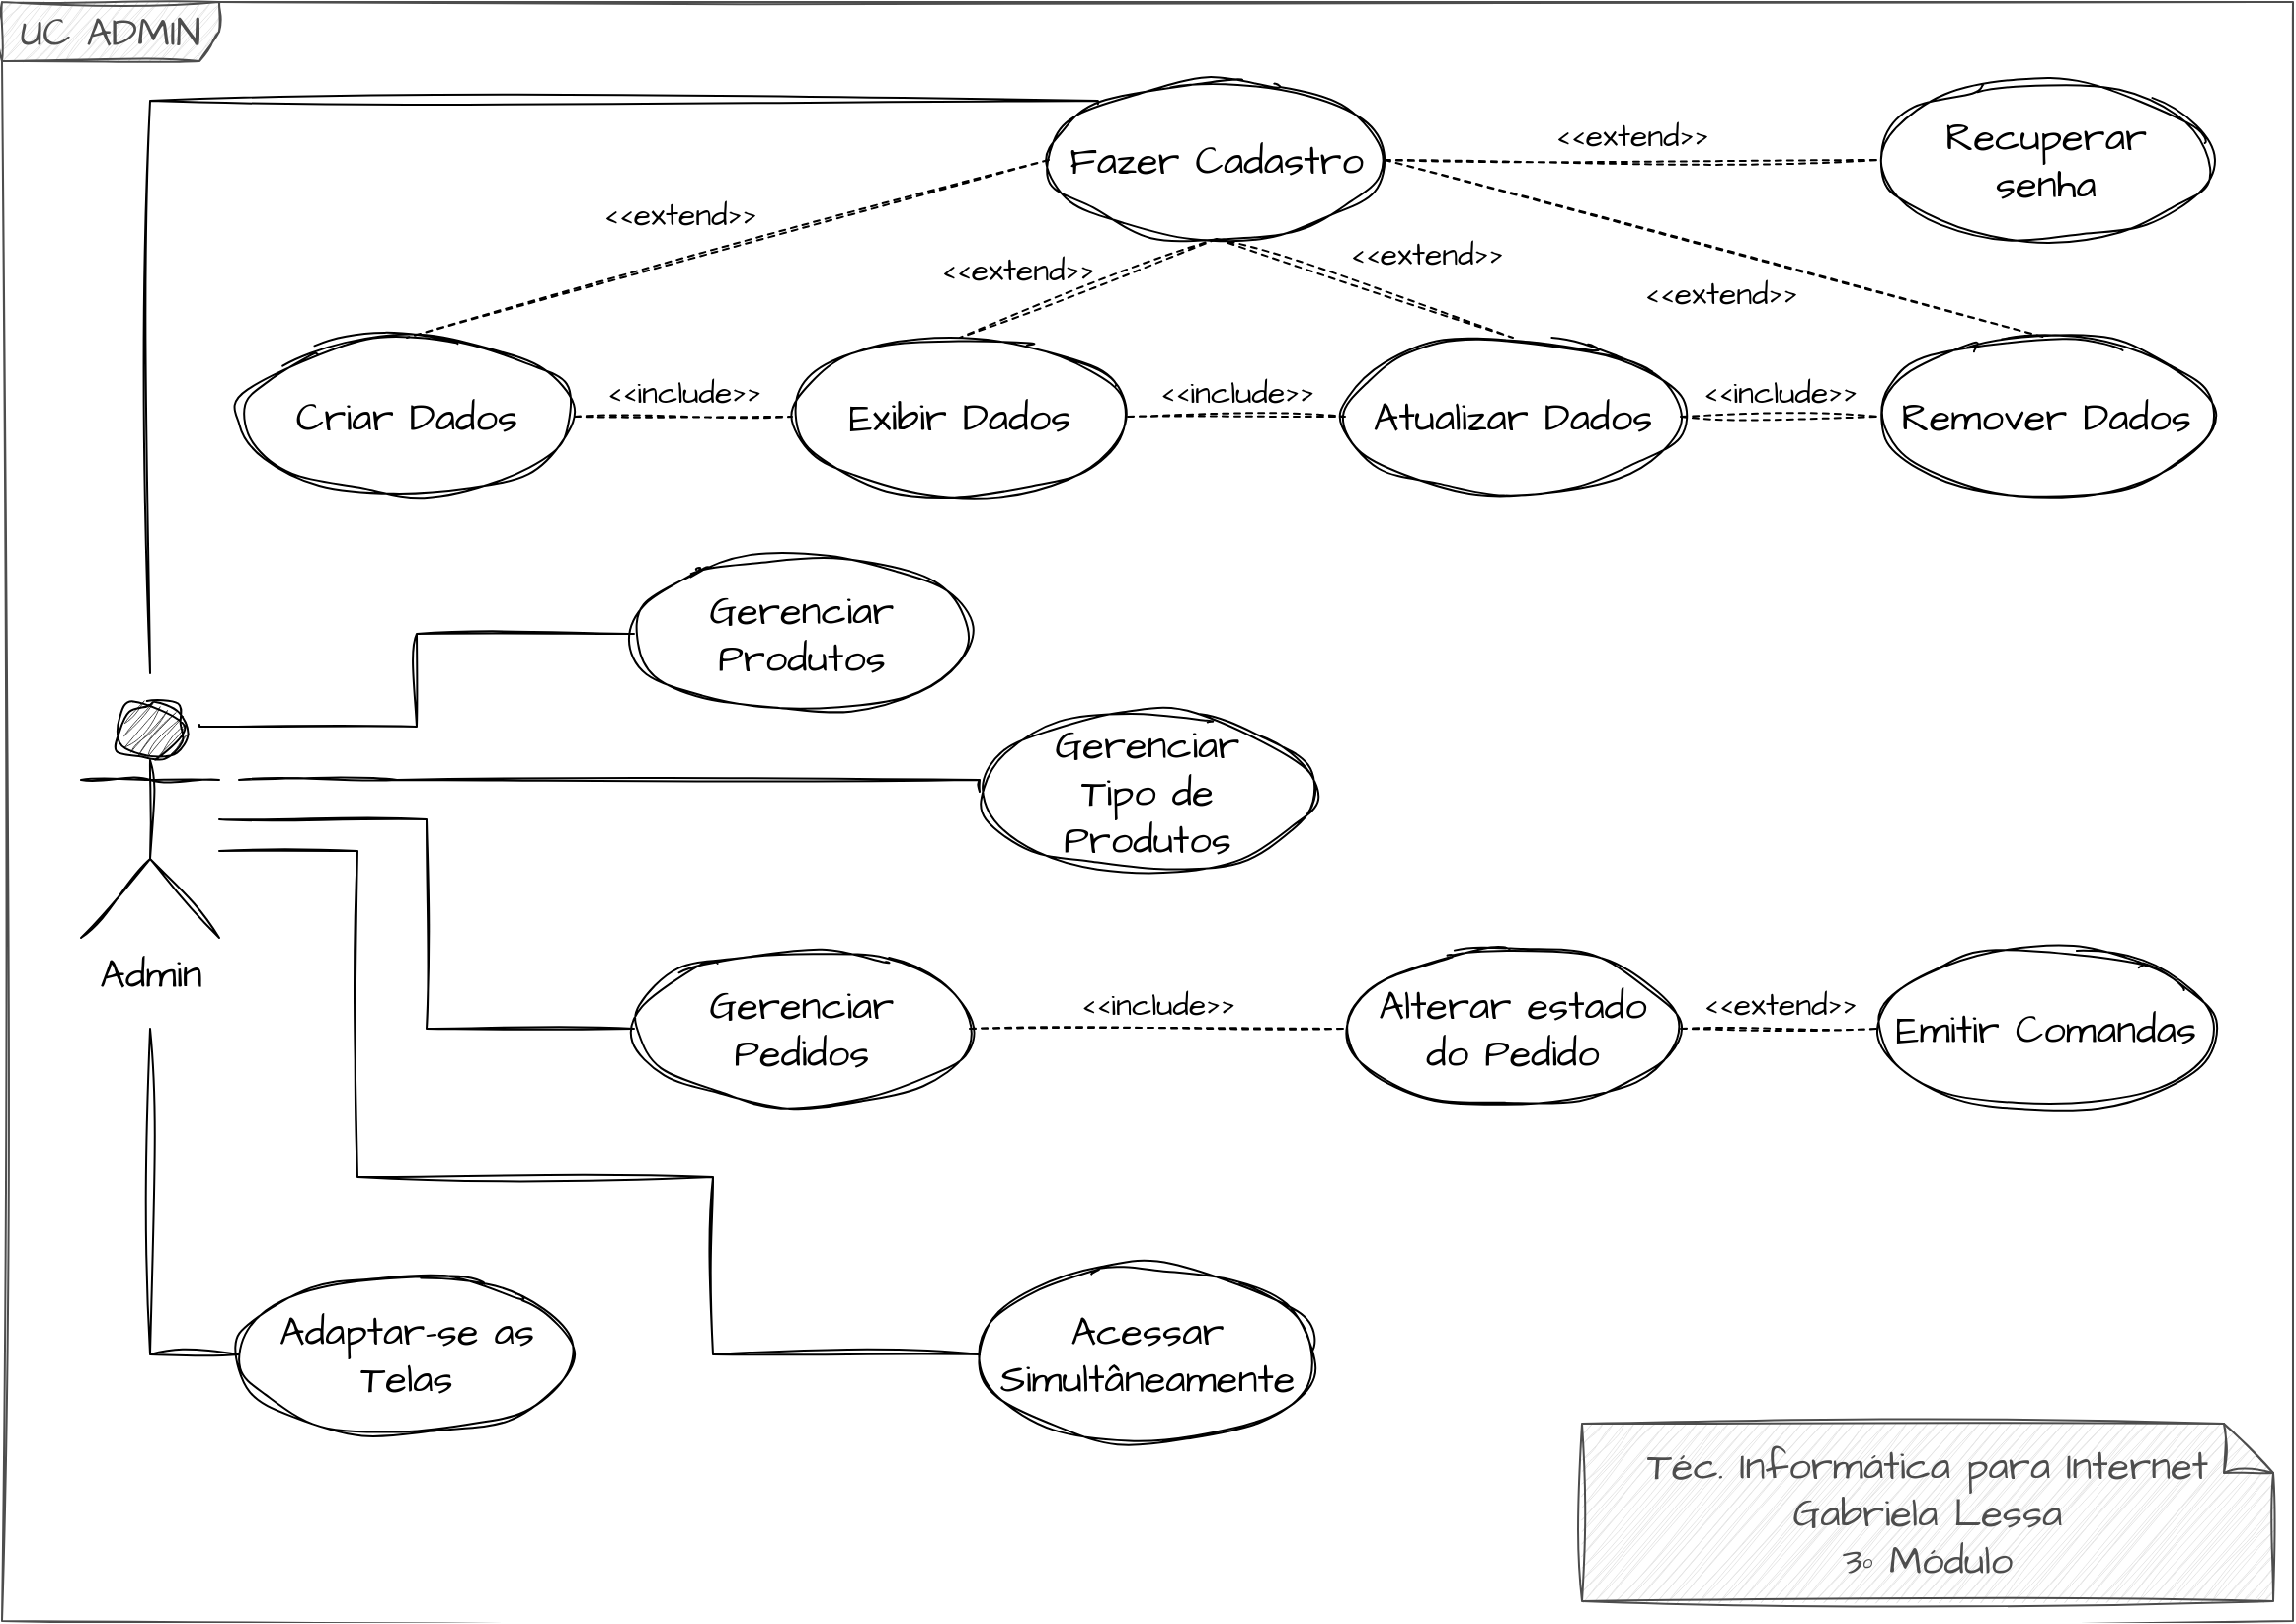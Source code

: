 <mxfile version="21.5.0" type="github">
  <diagram name="Página-1" id="oaLF5jLpRGnT7tSJAdiF">
    <mxGraphModel dx="1434" dy="788" grid="1" gridSize="10" guides="1" tooltips="1" connect="1" arrows="1" fold="1" page="1" pageScale="1" pageWidth="1169" pageHeight="827" math="0" shadow="0">
      <root>
        <mxCell id="0" />
        <mxCell id="1" parent="0" />
        <mxCell id="Gfg9nV2irQwumm-8BDyB-47" value="UC ADMIN" style="shape=umlFrame;whiteSpace=wrap;html=1;pointerEvents=0;hachureGap=4;fontFamily=Architects Daughter;fontSource=https%3A%2F%2Ffonts.googleapis.com%2Fcss%3Ffamily%3DArchitects%2BDaughter;fontSize=20;width=110;height=30;strokeColor=#4D4D4D;fontColor=#4D4D4D;rounded=0;fillColor=#E6E6E6;fillStyle=hachure;sketch=1;curveFitting=1;jiggle=2;" parent="1" vertex="1">
          <mxGeometry width="1160" height="820" as="geometry" />
        </mxCell>
        <mxCell id="Gfg9nV2irQwumm-8BDyB-28" style="edgeStyle=orthogonalEdgeStyle;hachureGap=4;orthogonalLoop=1;jettySize=auto;html=1;entryX=0;entryY=0.5;entryDx=0;entryDy=0;fontFamily=Architects Daughter;fontSource=https%3A%2F%2Ffonts.googleapis.com%2Fcss%3Ffamily%3DArchitects%2BDaughter;fontSize=16;rounded=0;endArrow=none;endFill=0;sketch=1;curveFitting=1;jiggle=2;" parent="1" target="Gfg9nV2irQwumm-8BDyB-4" edge="1">
          <mxGeometry relative="1" as="geometry">
            <mxPoint x="100" y="366" as="sourcePoint" />
            <Array as="points">
              <mxPoint x="100" y="367" />
              <mxPoint x="210" y="367" />
              <mxPoint x="210" y="320" />
            </Array>
          </mxGeometry>
        </mxCell>
        <mxCell id="Gfg9nV2irQwumm-8BDyB-36" style="edgeStyle=orthogonalEdgeStyle;hachureGap=4;orthogonalLoop=1;jettySize=auto;html=1;entryX=0;entryY=0.5;entryDx=0;entryDy=0;fontFamily=Architects Daughter;fontSource=https%3A%2F%2Ffonts.googleapis.com%2Fcss%3Ffamily%3DArchitects%2BDaughter;fontSize=16;endArrow=none;endFill=0;rounded=0;sketch=1;curveFitting=1;jiggle=2;" parent="1" target="Gfg9nV2irQwumm-8BDyB-5" edge="1">
          <mxGeometry relative="1" as="geometry">
            <mxPoint x="120" y="394" as="sourcePoint" />
            <Array as="points">
              <mxPoint x="200" y="394" />
              <mxPoint x="200" y="394" />
            </Array>
          </mxGeometry>
        </mxCell>
        <mxCell id="Gfg9nV2irQwumm-8BDyB-37" style="edgeStyle=orthogonalEdgeStyle;hachureGap=4;orthogonalLoop=1;jettySize=auto;html=1;entryX=0;entryY=0.5;entryDx=0;entryDy=0;fontFamily=Architects Daughter;fontSource=https%3A%2F%2Ffonts.googleapis.com%2Fcss%3Ffamily%3DArchitects%2BDaughter;fontSize=16;rounded=0;endArrow=none;endFill=0;sketch=1;curveFitting=1;jiggle=2;" parent="1" source="L0_0jlxHTg8-q-Jsbypg-2" target="Gfg9nV2irQwumm-8BDyB-12" edge="1">
          <mxGeometry relative="1" as="geometry" />
        </mxCell>
        <mxCell id="Gfg9nV2irQwumm-8BDyB-38" style="edgeStyle=orthogonalEdgeStyle;hachureGap=4;orthogonalLoop=1;jettySize=auto;html=1;entryX=0;entryY=0;entryDx=0;entryDy=0;fontFamily=Architects Daughter;fontSource=https%3A%2F%2Ffonts.googleapis.com%2Fcss%3Ffamily%3DArchitects%2BDaughter;fontSize=16;endArrow=none;endFill=0;rounded=0;sketch=1;curveFitting=1;jiggle=2;" parent="1" target="Gfg9nV2irQwumm-8BDyB-7" edge="1">
          <mxGeometry relative="1" as="geometry">
            <mxPoint x="75" y="340" as="sourcePoint" />
            <Array as="points">
              <mxPoint x="75" y="50" />
              <mxPoint x="555" y="50" />
            </Array>
          </mxGeometry>
        </mxCell>
        <mxCell id="Gfg9nV2irQwumm-8BDyB-45" style="edgeStyle=orthogonalEdgeStyle;hachureGap=4;orthogonalLoop=1;jettySize=auto;html=1;entryX=0;entryY=0.5;entryDx=0;entryDy=0;fontFamily=Architects Daughter;fontSource=https%3A%2F%2Ffonts.googleapis.com%2Fcss%3Ffamily%3DArchitects%2BDaughter;fontSize=16;endArrow=none;endFill=0;rounded=0;sketch=1;curveFitting=1;jiggle=2;" parent="1" source="L0_0jlxHTg8-q-Jsbypg-2" target="Gfg9nV2irQwumm-8BDyB-17" edge="1">
          <mxGeometry relative="1" as="geometry">
            <Array as="points">
              <mxPoint x="180" y="430" />
              <mxPoint x="180" y="595" />
              <mxPoint x="360" y="595" />
              <mxPoint x="360" y="685" />
            </Array>
          </mxGeometry>
        </mxCell>
        <mxCell id="Gfg9nV2irQwumm-8BDyB-46" style="edgeStyle=orthogonalEdgeStyle;hachureGap=4;orthogonalLoop=1;jettySize=auto;html=1;fontFamily=Architects Daughter;fontSource=https%3A%2F%2Ffonts.googleapis.com%2Fcss%3Ffamily%3DArchitects%2BDaughter;fontSize=16;endArrow=none;endFill=0;rounded=0;entryX=0;entryY=0.5;entryDx=0;entryDy=0;sketch=1;curveFitting=1;jiggle=2;" parent="1" target="Gfg9nV2irQwumm-8BDyB-18" edge="1">
          <mxGeometry relative="1" as="geometry">
            <mxPoint x="75" y="520" as="sourcePoint" />
            <Array as="points">
              <mxPoint x="75" y="685" />
            </Array>
            <mxPoint x="110" y="710" as="targetPoint" />
          </mxGeometry>
        </mxCell>
        <mxCell id="L0_0jlxHTg8-q-Jsbypg-2" value="Admin" style="shape=umlActor;verticalLabelPosition=bottom;verticalAlign=top;html=1;hachureGap=4;fontFamily=Architects Daughter;fontSource=https%3A%2F%2Ffonts.googleapis.com%2Fcss%3Ffamily%3DArchitects%2BDaughter;fontSize=20;rounded=0;fillStyle=hatch;fillColor=#4D4D4D;sketch=1;curveFitting=1;jiggle=2;" parent="1" vertex="1">
          <mxGeometry x="40" y="354" width="70" height="120" as="geometry" />
        </mxCell>
        <mxCell id="Gfg9nV2irQwumm-8BDyB-2" value="&lt;div style=&quot;border-color: var(--border-color);&quot;&gt;Téc. Informática para Internet&lt;/div&gt;&lt;div style=&quot;border-color: var(--border-color);&quot;&gt;&lt;span style=&quot;border-color: var(--border-color); background-color: initial;&quot;&gt;Gabriela Lessa&lt;/span&gt;&lt;/div&gt;&lt;div style=&quot;border-color: var(--border-color);&quot;&gt;&lt;span style=&quot;border-color: var(--border-color); background-color: initial;&quot;&gt;3º Módulo&lt;/span&gt;&lt;/div&gt;" style="shape=note2;boundedLbl=1;whiteSpace=wrap;html=1;size=25;verticalAlign=middle;align=center;hachureGap=4;fontFamily=Architects Daughter;fontSource=https%3A%2F%2Ffonts.googleapis.com%2Fcss%3Ffamily%3DArchitects%2BDaughter;fontSize=20;fillColor=#E6E6E6;rounded=0;fontColor=#4D4D4D;strokeColor=#4D4D4D;fillStyle=hachure;sketch=1;curveFitting=1;jiggle=2;" parent="1" vertex="1">
          <mxGeometry x="800" y="720" width="350" height="90" as="geometry" />
        </mxCell>
        <mxCell id="Gfg9nV2irQwumm-8BDyB-4" value="Gerenciar&lt;br&gt;Produtos" style="ellipse;whiteSpace=wrap;html=1;hachureGap=4;fontFamily=Architects Daughter;fontSource=https%3A%2F%2Ffonts.googleapis.com%2Fcss%3Ffamily%3DArchitects%2BDaughter;fontSize=20;fillColor=none;rounded=0;sketch=1;curveFitting=1;jiggle=2;" parent="1" vertex="1">
          <mxGeometry x="320" y="280" width="170" height="80" as="geometry" />
        </mxCell>
        <mxCell id="Gfg9nV2irQwumm-8BDyB-5" value="Gerenciar&lt;br&gt;Tipo de&lt;br&gt;Produtos" style="ellipse;whiteSpace=wrap;html=1;hachureGap=4;fontFamily=Architects Daughter;fontSource=https%3A%2F%2Ffonts.googleapis.com%2Fcss%3Ffamily%3DArchitects%2BDaughter;fontSize=20;fillColor=none;rounded=0;sketch=1;curveFitting=1;jiggle=2;" parent="1" vertex="1">
          <mxGeometry x="495" y="360" width="170" height="80" as="geometry" />
        </mxCell>
        <mxCell id="Gfg9nV2irQwumm-8BDyB-7" value="Fazer Cadastro" style="ellipse;whiteSpace=wrap;html=1;hachureGap=4;fontFamily=Architects Daughter;fontSource=https%3A%2F%2Ffonts.googleapis.com%2Fcss%3Ffamily%3DArchitects%2BDaughter;fontSize=20;fillColor=none;rounded=0;sketch=1;curveFitting=1;jiggle=2;" parent="1" vertex="1">
          <mxGeometry x="530" y="40" width="170" height="80" as="geometry" />
        </mxCell>
        <mxCell id="Gfg9nV2irQwumm-8BDyB-8" value="Criar Dados" style="ellipse;whiteSpace=wrap;html=1;hachureGap=4;fontFamily=Architects Daughter;fontSource=https%3A%2F%2Ffonts.googleapis.com%2Fcss%3Ffamily%3DArchitects%2BDaughter;fontSize=20;fillColor=none;rounded=0;sketch=1;curveFitting=1;jiggle=2;" parent="1" vertex="1">
          <mxGeometry x="120" y="170" width="170" height="80" as="geometry" />
        </mxCell>
        <mxCell id="Gfg9nV2irQwumm-8BDyB-9" value="Exibir Dados" style="ellipse;whiteSpace=wrap;html=1;hachureGap=4;fontFamily=Architects Daughter;fontSource=https%3A%2F%2Ffonts.googleapis.com%2Fcss%3Ffamily%3DArchitects%2BDaughter;fontSize=20;fillColor=none;rounded=0;sketch=1;curveFitting=1;jiggle=2;" parent="1" vertex="1">
          <mxGeometry x="400" y="170" width="170" height="80" as="geometry" />
        </mxCell>
        <mxCell id="Gfg9nV2irQwumm-8BDyB-10" value="Atualizar Dados" style="ellipse;whiteSpace=wrap;html=1;hachureGap=4;fontFamily=Architects Daughter;fontSource=https%3A%2F%2Ffonts.googleapis.com%2Fcss%3Ffamily%3DArchitects%2BDaughter;fontSize=20;fillColor=none;rounded=0;sketch=1;curveFitting=1;jiggle=2;" parent="1" vertex="1">
          <mxGeometry x="680" y="170" width="170" height="80" as="geometry" />
        </mxCell>
        <mxCell id="Gfg9nV2irQwumm-8BDyB-11" value="Remover Dados" style="ellipse;whiteSpace=wrap;html=1;hachureGap=4;fontFamily=Architects Daughter;fontSource=https%3A%2F%2Ffonts.googleapis.com%2Fcss%3Ffamily%3DArchitects%2BDaughter;fontSize=20;fillColor=none;rounded=0;sketch=1;curveFitting=1;jiggle=2;" parent="1" vertex="1">
          <mxGeometry x="950" y="170" width="170" height="80" as="geometry" />
        </mxCell>
        <mxCell id="Gfg9nV2irQwumm-8BDyB-12" value="Gerenciar&lt;br&gt;Pedidos" style="ellipse;whiteSpace=wrap;html=1;hachureGap=4;fontFamily=Architects Daughter;fontSource=https%3A%2F%2Ffonts.googleapis.com%2Fcss%3Ffamily%3DArchitects%2BDaughter;fontSize=20;fillColor=none;rounded=0;sketch=1;curveFitting=1;jiggle=2;" parent="1" vertex="1">
          <mxGeometry x="320" y="480" width="170" height="80" as="geometry" />
        </mxCell>
        <mxCell id="Gfg9nV2irQwumm-8BDyB-13" value="Recuperar &lt;br&gt;senha" style="ellipse;whiteSpace=wrap;html=1;hachureGap=4;fontFamily=Architects Daughter;fontSource=https%3A%2F%2Ffonts.googleapis.com%2Fcss%3Ffamily%3DArchitects%2BDaughter;fontSize=20;fillColor=none;rounded=0;sketch=1;curveFitting=1;jiggle=2;" parent="1" vertex="1">
          <mxGeometry x="950" y="40" width="170" height="80" as="geometry" />
        </mxCell>
        <mxCell id="Gfg9nV2irQwumm-8BDyB-14" value="Emitir Comandas" style="ellipse;whiteSpace=wrap;html=1;hachureGap=4;fontFamily=Architects Daughter;fontSource=https%3A%2F%2Ffonts.googleapis.com%2Fcss%3Ffamily%3DArchitects%2BDaughter;fontSize=20;fillColor=none;rounded=0;sketch=1;curveFitting=1;jiggle=2;" parent="1" vertex="1">
          <mxGeometry x="950" y="480" width="170" height="80" as="geometry" />
        </mxCell>
        <mxCell id="Gfg9nV2irQwumm-8BDyB-15" value="Alterar estado&lt;br&gt;do Pedido" style="ellipse;whiteSpace=wrap;html=1;hachureGap=4;fontFamily=Architects Daughter;fontSource=https%3A%2F%2Ffonts.googleapis.com%2Fcss%3Ffamily%3DArchitects%2BDaughter;fontSize=20;fillColor=none;rounded=0;sketch=1;curveFitting=1;jiggle=2;" parent="1" vertex="1">
          <mxGeometry x="680" y="480" width="170" height="80" as="geometry" />
        </mxCell>
        <mxCell id="Gfg9nV2irQwumm-8BDyB-17" value="Acessar Simultâneamente" style="ellipse;whiteSpace=wrap;html=1;hachureGap=4;fontFamily=Architects Daughter;fontSource=https%3A%2F%2Ffonts.googleapis.com%2Fcss%3Ffamily%3DArchitects%2BDaughter;fontSize=20;fillColor=none;rounded=0;sketch=1;curveFitting=1;jiggle=2;" parent="1" vertex="1">
          <mxGeometry x="495" y="640" width="170" height="90" as="geometry" />
        </mxCell>
        <mxCell id="Gfg9nV2irQwumm-8BDyB-18" value="Adaptar-se as Telas" style="ellipse;whiteSpace=wrap;html=1;hachureGap=4;fontFamily=Architects Daughter;fontSource=https%3A%2F%2Ffonts.googleapis.com%2Fcss%3Ffamily%3DArchitects%2BDaughter;fontSize=20;fillColor=none;rounded=0;sketch=1;curveFitting=1;jiggle=2;" parent="1" vertex="1">
          <mxGeometry x="120" y="645" width="170" height="80" as="geometry" />
        </mxCell>
        <mxCell id="Gfg9nV2irQwumm-8BDyB-19" value="&amp;lt;&amp;lt;include&amp;gt;&amp;gt;" style="html=1;verticalAlign=bottom;labelBackgroundColor=none;endArrow=none;endFill=0;dashed=1;hachureGap=4;fontFamily=Architects Daughter;fontSource=https%3A%2F%2Ffonts.googleapis.com%2Fcss%3Ffamily%3DArchitects%2BDaughter;fontSize=16;rounded=0;exitX=1;exitY=0.5;exitDx=0;exitDy=0;entryX=0;entryY=0.5;entryDx=0;entryDy=0;sketch=1;curveFitting=1;jiggle=2;" parent="1" source="Gfg9nV2irQwumm-8BDyB-8" target="Gfg9nV2irQwumm-8BDyB-9" edge="1">
          <mxGeometry width="160" relative="1" as="geometry">
            <mxPoint x="405" y="280" as="sourcePoint" />
            <mxPoint x="565" y="280" as="targetPoint" />
          </mxGeometry>
        </mxCell>
        <mxCell id="Gfg9nV2irQwumm-8BDyB-20" value="&amp;lt;&amp;lt;include&amp;gt;&amp;gt;" style="html=1;verticalAlign=bottom;labelBackgroundColor=none;endArrow=none;endFill=0;dashed=1;hachureGap=4;fontFamily=Architects Daughter;fontSource=https%3A%2F%2Ffonts.googleapis.com%2Fcss%3Ffamily%3DArchitects%2BDaughter;fontSize=16;rounded=0;exitX=1;exitY=0.5;exitDx=0;exitDy=0;entryX=0;entryY=0.5;entryDx=0;entryDy=0;sketch=1;curveFitting=1;jiggle=2;" parent="1" source="Gfg9nV2irQwumm-8BDyB-9" target="Gfg9nV2irQwumm-8BDyB-10" edge="1">
          <mxGeometry x="-0.006" width="160" relative="1" as="geometry">
            <mxPoint x="595" y="290" as="sourcePoint" />
            <mxPoint x="755" y="290" as="targetPoint" />
            <mxPoint as="offset" />
          </mxGeometry>
        </mxCell>
        <mxCell id="Gfg9nV2irQwumm-8BDyB-21" value="&amp;lt;&amp;lt;include&amp;gt;&amp;gt;" style="html=1;verticalAlign=bottom;labelBackgroundColor=none;endArrow=none;endFill=0;dashed=1;hachureGap=4;fontFamily=Architects Daughter;fontSource=https%3A%2F%2Ffonts.googleapis.com%2Fcss%3Ffamily%3DArchitects%2BDaughter;fontSize=16;rounded=0;exitX=1;exitY=0.5;exitDx=0;exitDy=0;entryX=0;entryY=0.5;entryDx=0;entryDy=0;sketch=1;curveFitting=1;jiggle=2;" parent="1" source="Gfg9nV2irQwumm-8BDyB-10" target="Gfg9nV2irQwumm-8BDyB-11" edge="1">
          <mxGeometry width="160" relative="1" as="geometry">
            <mxPoint x="840" y="280" as="sourcePoint" />
            <mxPoint x="1000" y="280" as="targetPoint" />
          </mxGeometry>
        </mxCell>
        <mxCell id="Gfg9nV2irQwumm-8BDyB-22" value="&amp;lt;&amp;lt;extend&amp;gt;&amp;gt;" style="html=1;verticalAlign=bottom;labelBackgroundColor=none;endArrow=none;endFill=0;dashed=1;hachureGap=4;fontFamily=Architects Daughter;fontSource=https%3A%2F%2Ffonts.googleapis.com%2Fcss%3Ffamily%3DArchitects%2BDaughter;fontSize=16;rounded=0;exitX=1;exitY=0.5;exitDx=0;exitDy=0;entryX=0;entryY=0.5;entryDx=0;entryDy=0;sketch=1;curveFitting=1;jiggle=2;" parent="1" source="Gfg9nV2irQwumm-8BDyB-7" target="Gfg9nV2irQwumm-8BDyB-13" edge="1">
          <mxGeometry width="160" relative="1" as="geometry">
            <mxPoint x="660" y="130" as="sourcePoint" />
            <mxPoint x="820" y="130" as="targetPoint" />
          </mxGeometry>
        </mxCell>
        <mxCell id="Gfg9nV2irQwumm-8BDyB-23" value="&amp;lt;&amp;lt;extend&amp;gt;&amp;gt;" style="html=1;verticalAlign=bottom;labelBackgroundColor=none;endArrow=none;endFill=0;dashed=1;hachureGap=4;fontFamily=Architects Daughter;fontSource=https%3A%2F%2Ffonts.googleapis.com%2Fcss%3Ffamily%3DArchitects%2BDaughter;fontSize=16;rounded=0;exitX=1;exitY=0.5;exitDx=0;exitDy=0;entryX=0.5;entryY=0;entryDx=0;entryDy=0;sketch=1;curveFitting=1;jiggle=2;" parent="1" source="Gfg9nV2irQwumm-8BDyB-7" target="Gfg9nV2irQwumm-8BDyB-11" edge="1">
          <mxGeometry x="0.066" y="-33" width="160" relative="1" as="geometry">
            <mxPoint x="680" y="90" as="sourcePoint" />
            <mxPoint x="790" y="90" as="targetPoint" />
            <mxPoint as="offset" />
          </mxGeometry>
        </mxCell>
        <mxCell id="Gfg9nV2irQwumm-8BDyB-24" value="&amp;lt;&amp;lt;extend&amp;gt;&amp;gt;" style="html=1;verticalAlign=bottom;labelBackgroundColor=none;endArrow=none;endFill=0;dashed=1;hachureGap=4;fontFamily=Architects Daughter;fontSource=https%3A%2F%2Ffonts.googleapis.com%2Fcss%3Ffamily%3DArchitects%2BDaughter;fontSize=16;rounded=0;entryX=0.5;entryY=0;entryDx=0;entryDy=0;exitX=0.5;exitY=1;exitDx=0;exitDy=0;sketch=1;curveFitting=1;jiggle=2;" parent="1" source="Gfg9nV2irQwumm-8BDyB-7" target="Gfg9nV2irQwumm-8BDyB-10" edge="1">
          <mxGeometry x="0.34" y="14" width="160" relative="1" as="geometry">
            <mxPoint x="600" y="150" as="sourcePoint" />
            <mxPoint x="800" y="100" as="targetPoint" />
            <mxPoint x="1" as="offset" />
          </mxGeometry>
        </mxCell>
        <mxCell id="Gfg9nV2irQwumm-8BDyB-25" value="&amp;lt;&amp;lt;extend&amp;gt;&amp;gt;" style="html=1;verticalAlign=bottom;labelBackgroundColor=none;endArrow=none;endFill=0;dashed=1;hachureGap=4;fontFamily=Architects Daughter;fontSource=https%3A%2F%2Ffonts.googleapis.com%2Fcss%3Ffamily%3DArchitects%2BDaughter;fontSize=16;rounded=0;entryX=0.5;entryY=0;entryDx=0;entryDy=0;exitX=0.5;exitY=1;exitDx=0;exitDy=0;sketch=1;curveFitting=1;jiggle=2;" parent="1" source="Gfg9nV2irQwumm-8BDyB-7" target="Gfg9nV2irQwumm-8BDyB-9" edge="1">
          <mxGeometry x="0.499" y="-10" width="160" relative="1" as="geometry">
            <mxPoint x="585" y="120" as="sourcePoint" />
            <mxPoint x="810" y="110" as="targetPoint" />
            <mxPoint as="offset" />
          </mxGeometry>
        </mxCell>
        <mxCell id="Gfg9nV2irQwumm-8BDyB-26" value="&amp;lt;&amp;lt;extend&amp;gt;&amp;gt;" style="html=1;verticalAlign=bottom;labelBackgroundColor=none;endArrow=none;endFill=0;dashed=1;hachureGap=4;fontFamily=Architects Daughter;fontSource=https%3A%2F%2Ffonts.googleapis.com%2Fcss%3Ffamily%3DArchitects%2BDaughter;fontSize=16;rounded=0;exitX=0;exitY=0.5;exitDx=0;exitDy=0;entryX=0.5;entryY=0;entryDx=0;entryDy=0;sketch=1;curveFitting=1;jiggle=2;" parent="1" source="Gfg9nV2irQwumm-8BDyB-7" target="Gfg9nV2irQwumm-8BDyB-8" edge="1">
          <mxGeometry x="0.13" y="-11" width="160" relative="1" as="geometry">
            <mxPoint x="710" y="120" as="sourcePoint" />
            <mxPoint x="820" y="120" as="targetPoint" />
            <mxPoint as="offset" />
          </mxGeometry>
        </mxCell>
        <mxCell id="Gfg9nV2irQwumm-8BDyB-34" value="&amp;lt;&amp;lt;extend&amp;gt;&amp;gt;" style="html=1;verticalAlign=bottom;labelBackgroundColor=none;endArrow=none;endFill=0;dashed=1;hachureGap=4;fontFamily=Architects Daughter;fontSource=https%3A%2F%2Ffonts.googleapis.com%2Fcss%3Ffamily%3DArchitects%2BDaughter;fontSize=16;rounded=0;exitX=1;exitY=0.5;exitDx=0;exitDy=0;entryX=0;entryY=0.5;entryDx=0;entryDy=0;sketch=1;curveFitting=1;jiggle=2;" parent="1" source="Gfg9nV2irQwumm-8BDyB-15" target="Gfg9nV2irQwumm-8BDyB-14" edge="1">
          <mxGeometry width="160" relative="1" as="geometry">
            <mxPoint x="690" y="580" as="sourcePoint" />
            <mxPoint x="850" y="580" as="targetPoint" />
          </mxGeometry>
        </mxCell>
        <mxCell id="Gfg9nV2irQwumm-8BDyB-35" value="&amp;lt;&amp;lt;include&amp;gt;&amp;gt;" style="html=1;verticalAlign=bottom;labelBackgroundColor=none;endArrow=none;endFill=0;dashed=1;hachureGap=4;fontFamily=Architects Daughter;fontSource=https%3A%2F%2Ffonts.googleapis.com%2Fcss%3Ffamily%3DArchitects%2BDaughter;fontSize=16;rounded=0;exitX=1;exitY=0.5;exitDx=0;exitDy=0;entryX=0;entryY=0.5;entryDx=0;entryDy=0;sketch=1;curveFitting=1;jiggle=2;" parent="1" source="Gfg9nV2irQwumm-8BDyB-12" target="Gfg9nV2irQwumm-8BDyB-15" edge="1">
          <mxGeometry width="160" relative="1" as="geometry">
            <mxPoint x="380" y="560" as="sourcePoint" />
            <mxPoint x="540" y="560" as="targetPoint" />
          </mxGeometry>
        </mxCell>
      </root>
    </mxGraphModel>
  </diagram>
</mxfile>
